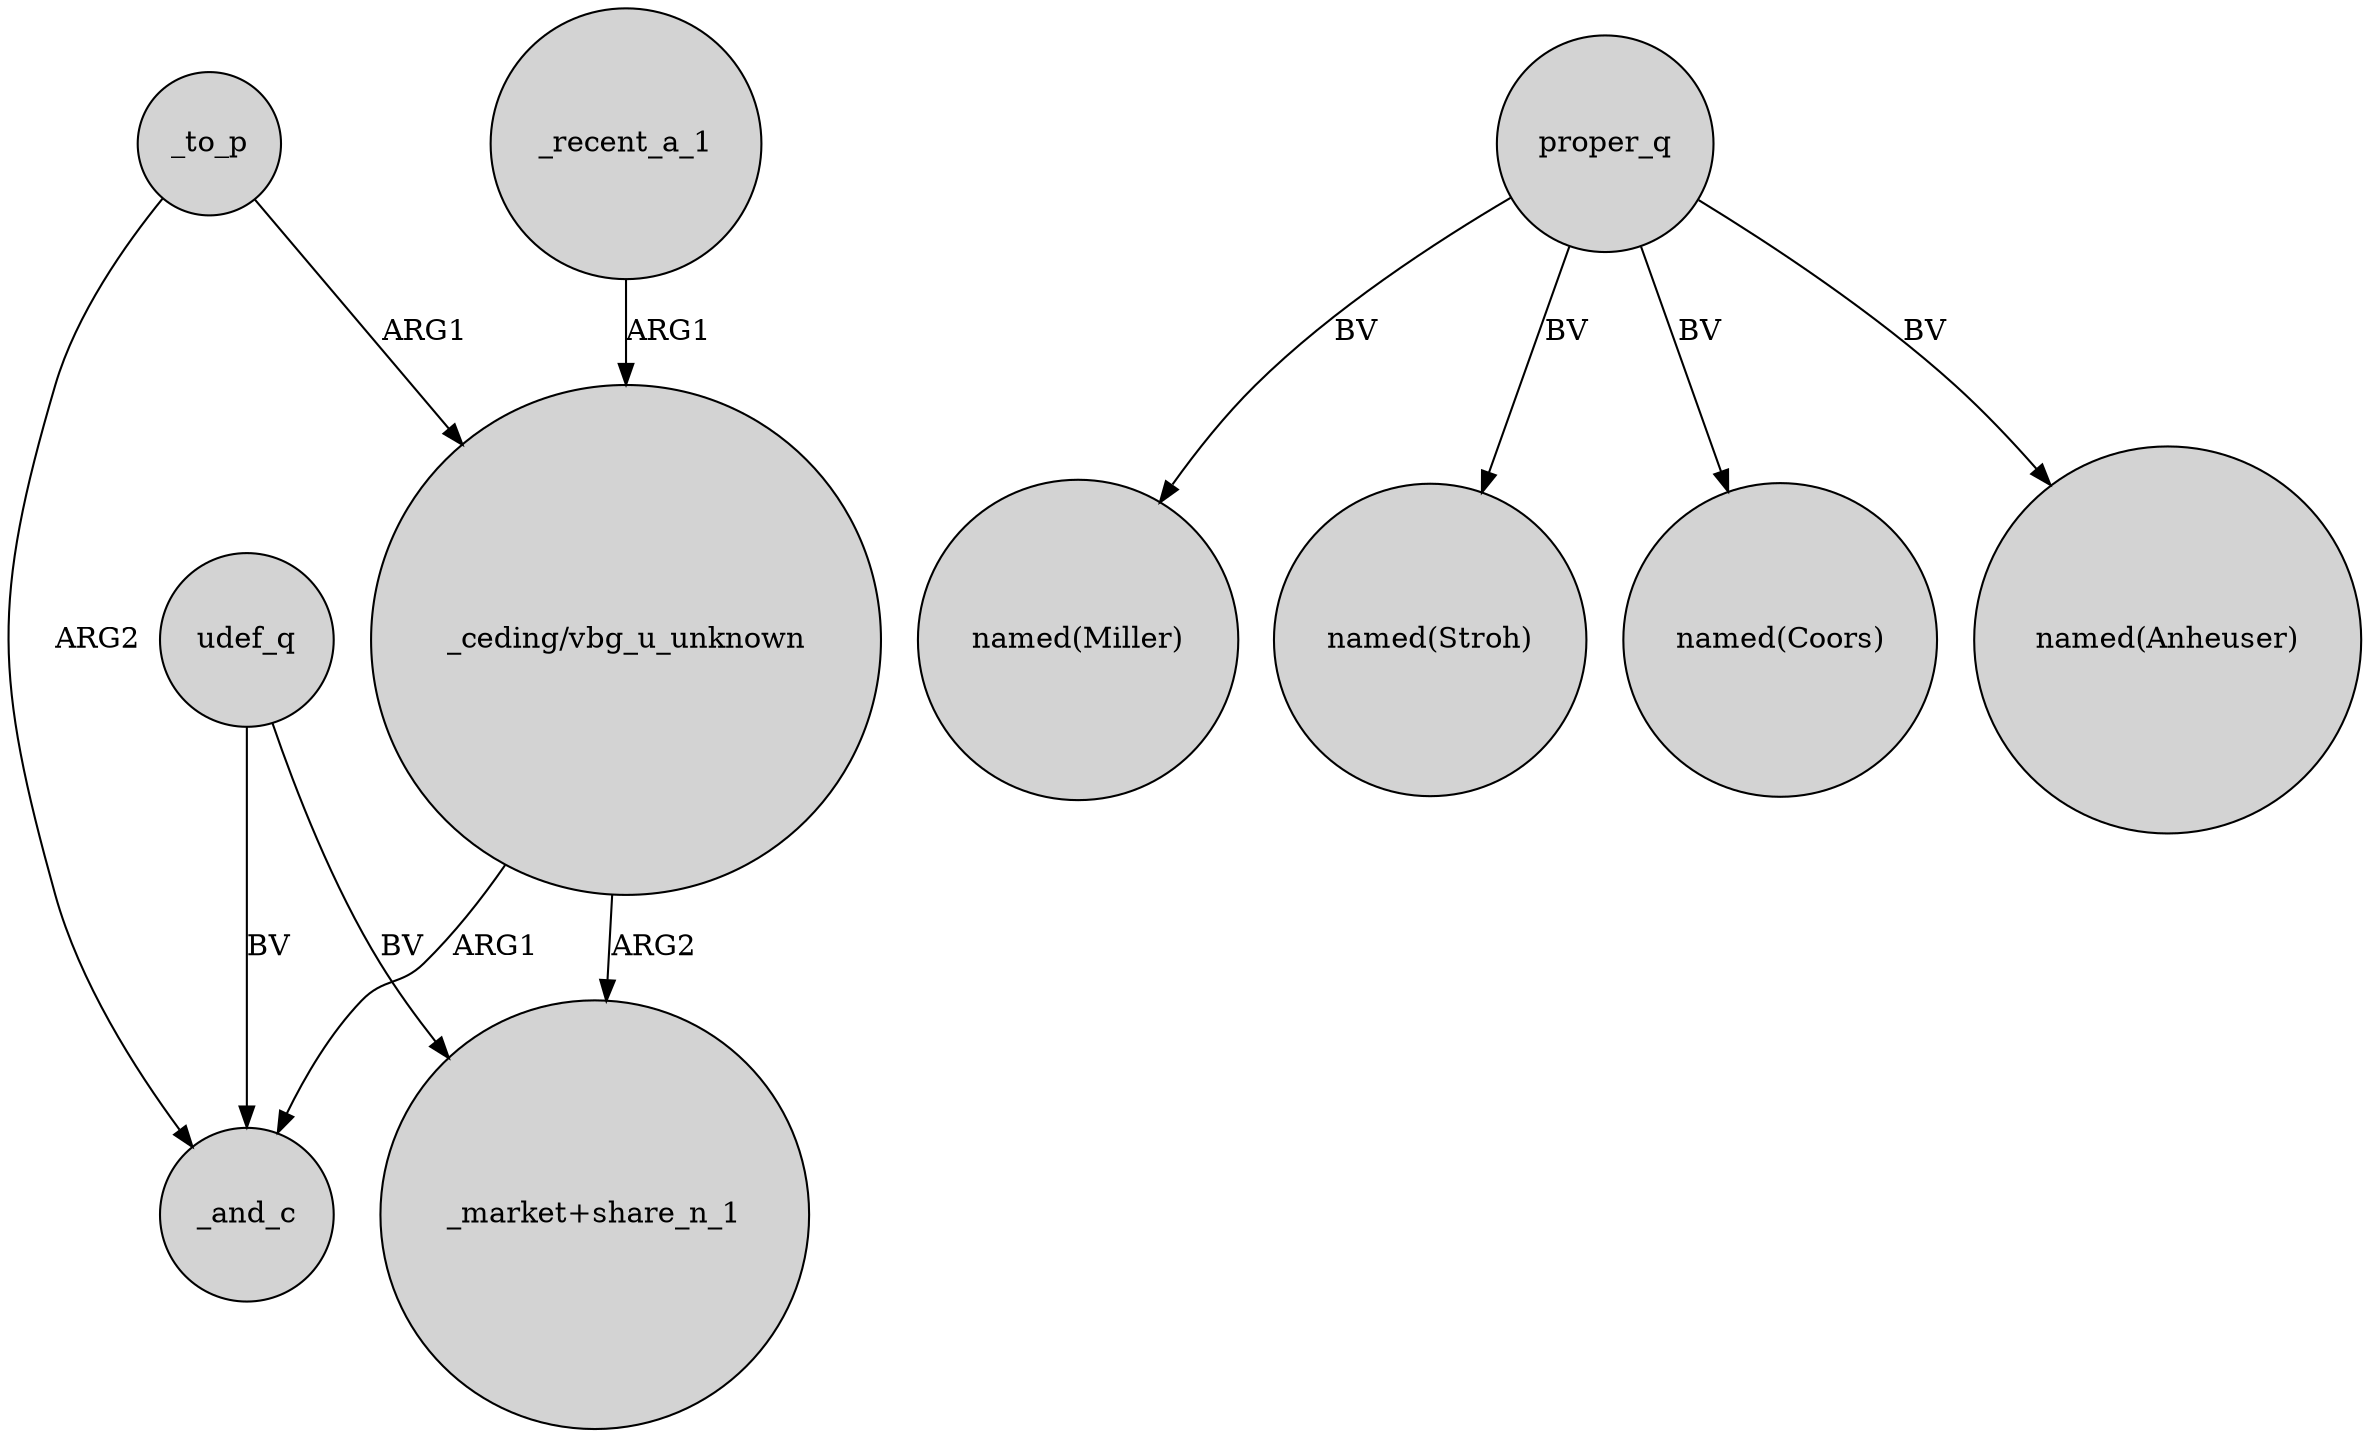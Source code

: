 digraph {
	node [shape=circle style=filled]
	_recent_a_1 -> "_ceding/vbg_u_unknown" [label=ARG1]
	proper_q -> "named(Miller)" [label=BV]
	"_ceding/vbg_u_unknown" -> _and_c [label=ARG1]
	udef_q -> "_market+share_n_1" [label=BV]
	"_ceding/vbg_u_unknown" -> "_market+share_n_1" [label=ARG2]
	_to_p -> _and_c [label=ARG2]
	udef_q -> _and_c [label=BV]
	_to_p -> "_ceding/vbg_u_unknown" [label=ARG1]
	proper_q -> "named(Stroh)" [label=BV]
	proper_q -> "named(Coors)" [label=BV]
	proper_q -> "named(Anheuser)" [label=BV]
}
